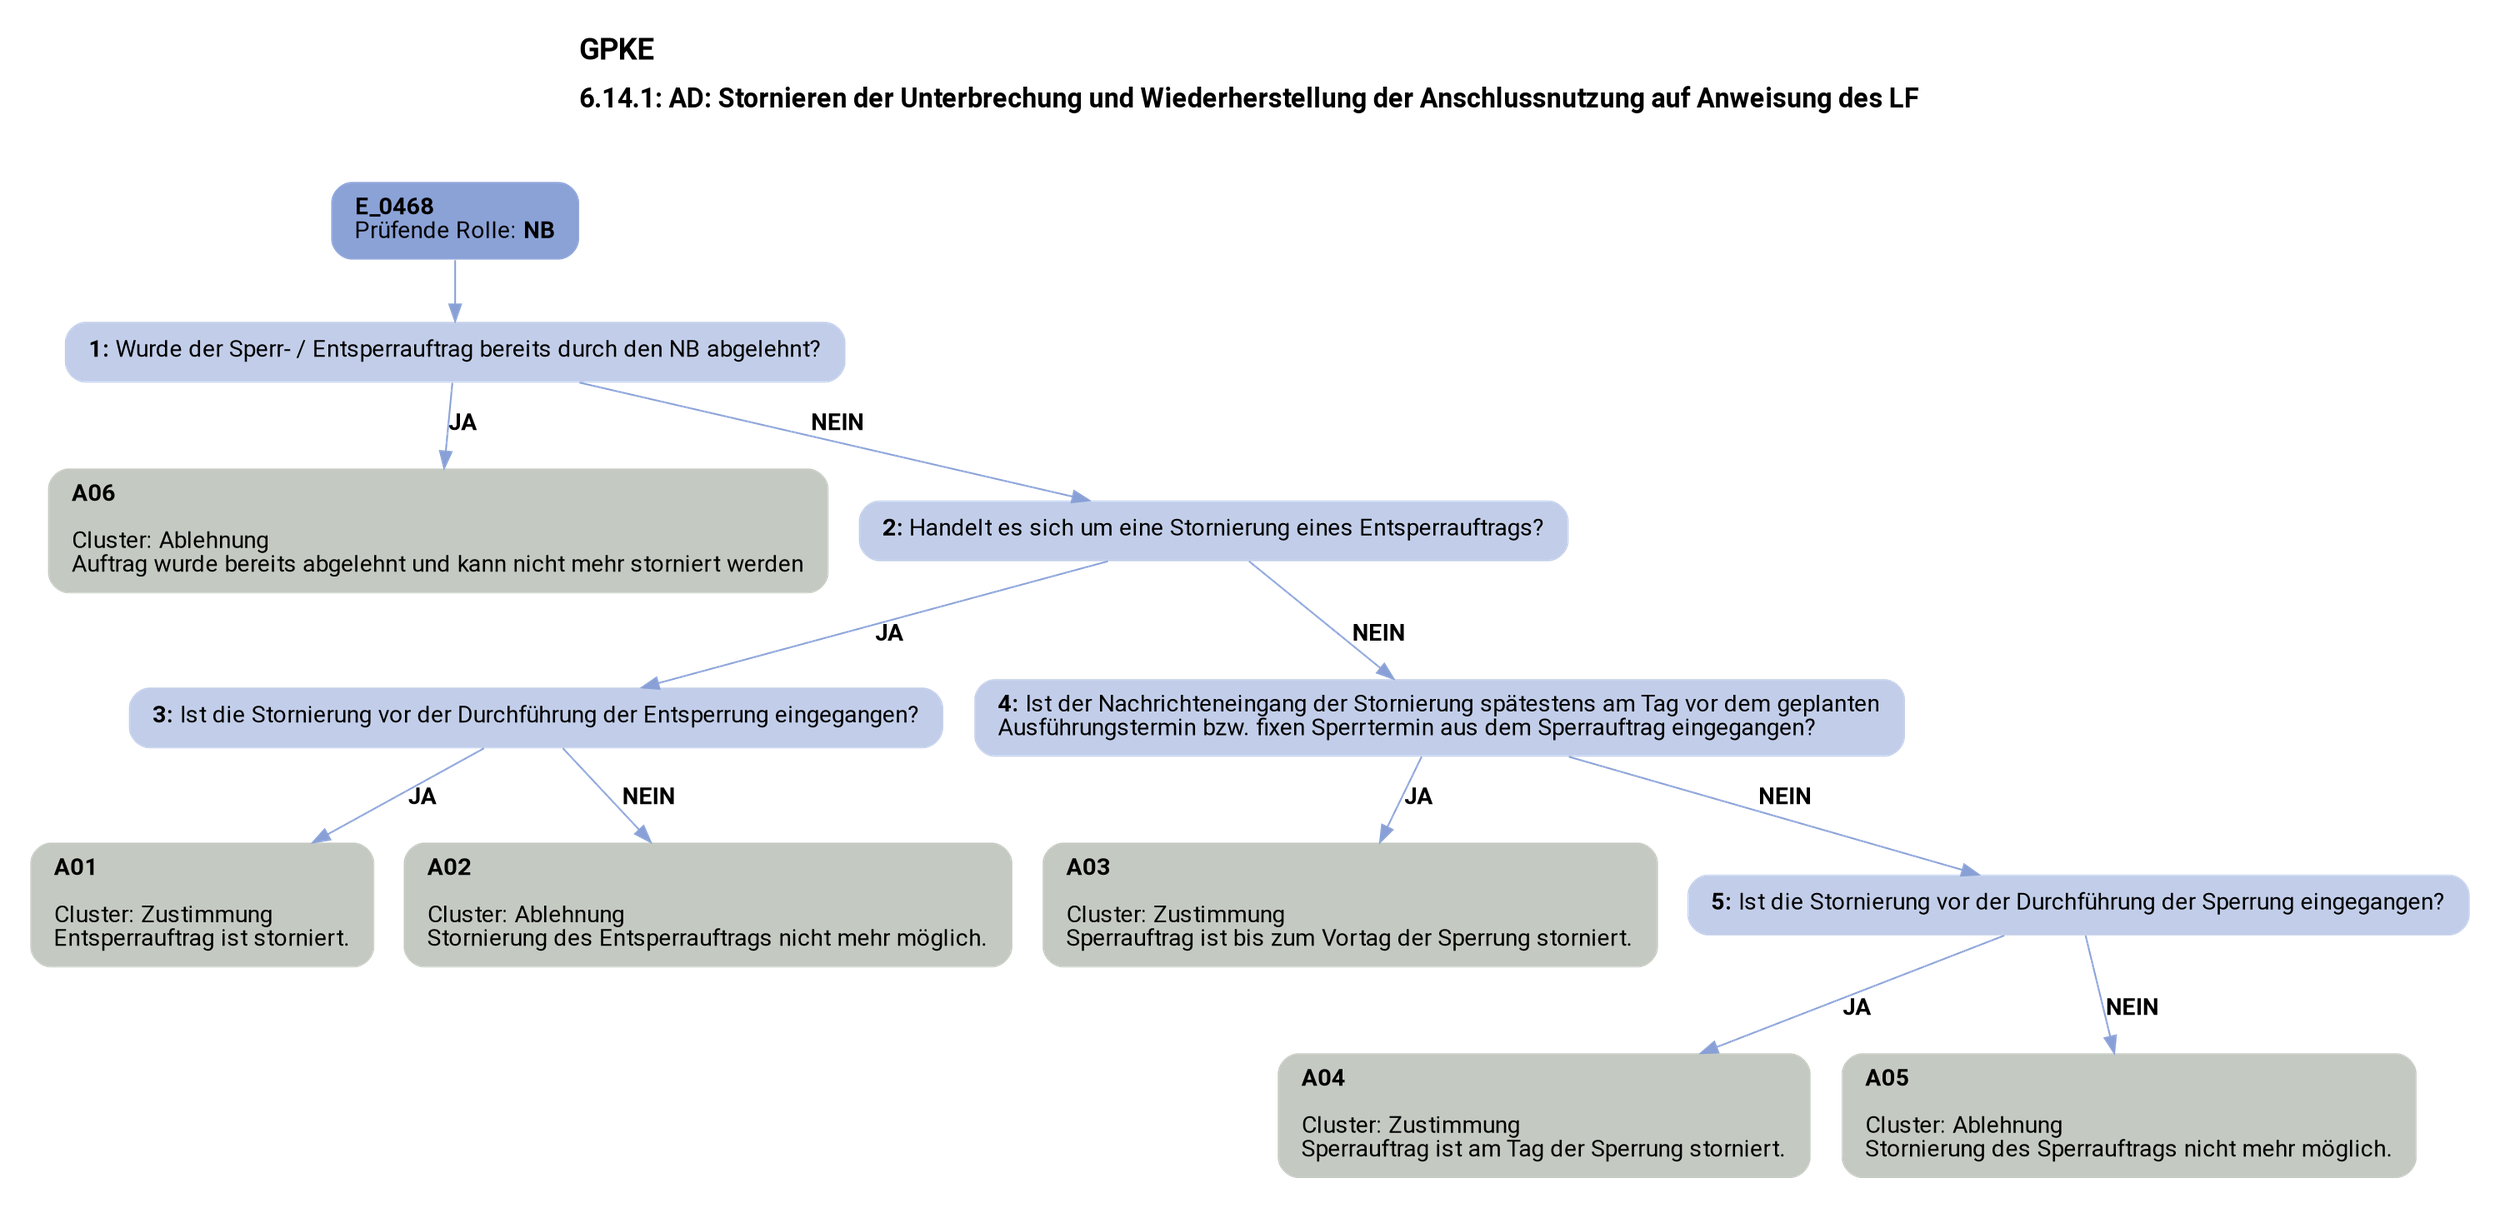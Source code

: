 digraph D {
    labelloc="t";
    label=<<B><FONT POINT-SIZE="18">GPKE</FONT></B><BR align="left"/><BR/><B><FONT POINT-SIZE="16">6.14.1: AD: Stornieren der Unterbrechung und Wiederherstellung der Anschlussnutzung auf Anweisung des LF</FONT></B><BR align="left"/><BR/><BR/><BR/>>;
    ratio="compress";
    concentrate=true;
    pack=true;
    rankdir=TB;
    packmode="array";
    size="20,20";
    fontsize=12;
    pad=0.25;
    "Start" [margin="0.2,0.12", shape=box, style="filled,rounded", penwidth=0.0, fillcolor="#8ba2d7", label=<<B>E_0468</B><BR align="left"/><FONT>Prüfende Rolle: <B>NB</B></FONT><BR align="center"/>>, fontname="Roboto, sans-serif"];
    "1" [margin="0.2,0.12", shape=box, style="filled,rounded", penwidth=0.0, fillcolor="#c2cee9", label=<<B>1: </B>Wurde der Sperr- / Entsperrauftrag bereits durch den NB abgelehnt?<BR align="left"/>>, fontname="Roboto, sans-serif"];
    "A06" [margin="0.2,0.12", shape=box, style="filled,rounded", penwidth=0.0, fillcolor="#c4cac1", label=<<B>A06</B><BR align="left"/><BR align="left"/><FONT>Cluster: Ablehnung<BR align="left"/>Auftrag wurde bereits abgelehnt und kann nicht mehr storniert werden<BR align="left"/></FONT>>, fontname="Roboto, sans-serif"];
    "2" [margin="0.2,0.12", shape=box, style="filled,rounded", penwidth=0.0, fillcolor="#c2cee9", label=<<B>2: </B>Handelt es sich um eine Stornierung eines Entsperrauftrags?<BR align="left"/>>, fontname="Roboto, sans-serif"];
    "3" [margin="0.2,0.12", shape=box, style="filled,rounded", penwidth=0.0, fillcolor="#c2cee9", label=<<B>3: </B>Ist die Stornierung vor der Durchführung der Entsperrung eingegangen?<BR align="left"/>>, fontname="Roboto, sans-serif"];
    "A01" [margin="0.2,0.12", shape=box, style="filled,rounded", penwidth=0.0, fillcolor="#c4cac1", label=<<B>A01</B><BR align="left"/><BR align="left"/><FONT>Cluster: Zustimmung<BR align="left"/>Entsperrauftrag ist storniert.<BR align="left"/></FONT>>, fontname="Roboto, sans-serif"];
    "A02" [margin="0.2,0.12", shape=box, style="filled,rounded", penwidth=0.0, fillcolor="#c4cac1", label=<<B>A02</B><BR align="left"/><BR align="left"/><FONT>Cluster: Ablehnung<BR align="left"/>Stornierung des Entsperrauftrags nicht mehr möglich.<BR align="left"/></FONT>>, fontname="Roboto, sans-serif"];
    "4" [margin="0.2,0.12", shape=box, style="filled,rounded", penwidth=0.0, fillcolor="#c2cee9", label=<<B>4: </B>Ist der Nachrichteneingang der Stornierung spätestens am Tag vor dem geplanten<BR align="left"/>Ausführungstermin bzw. fixen Sperrtermin aus dem Sperrauftrag eingegangen?<BR align="left"/>>, fontname="Roboto, sans-serif"];
    "A03" [margin="0.2,0.12", shape=box, style="filled,rounded", penwidth=0.0, fillcolor="#c4cac1", label=<<B>A03</B><BR align="left"/><BR align="left"/><FONT>Cluster: Zustimmung<BR align="left"/>Sperrauftrag ist bis zum Vortag der Sperrung storniert.<BR align="left"/></FONT>>, fontname="Roboto, sans-serif"];
    "5" [margin="0.2,0.12", shape=box, style="filled,rounded", penwidth=0.0, fillcolor="#c2cee9", label=<<B>5: </B>Ist die Stornierung vor der Durchführung der Sperrung eingegangen?<BR align="left"/>>, fontname="Roboto, sans-serif"];
    "A04" [margin="0.2,0.12", shape=box, style="filled,rounded", penwidth=0.0, fillcolor="#c4cac1", label=<<B>A04</B><BR align="left"/><BR align="left"/><FONT>Cluster: Zustimmung<BR align="left"/>Sperrauftrag ist am Tag der Sperrung storniert.<BR align="left"/></FONT>>, fontname="Roboto, sans-serif"];
    "A05" [margin="0.2,0.12", shape=box, style="filled,rounded", penwidth=0.0, fillcolor="#c4cac1", label=<<B>A05</B><BR align="left"/><BR align="left"/><FONT>Cluster: Ablehnung<BR align="left"/>Stornierung des Sperrauftrags nicht mehr möglich.<BR align="left"/></FONT>>, fontname="Roboto, sans-serif"];

    "Start" -> "1" [color="#88a0d6"];
    "1" -> "A06" [label=<<B>JA</B>>, color="#88a0d6", fontname="Roboto, sans-serif"];
    "1" -> "2" [label=<<B>NEIN</B>>, color="#88a0d6", fontname="Roboto, sans-serif"];
    "2" -> "3" [label=<<B>JA</B>>, color="#88a0d6", fontname="Roboto, sans-serif"];
    "2" -> "4" [label=<<B>NEIN</B>>, color="#88a0d6", fontname="Roboto, sans-serif"];
    "3" -> "A01" [label=<<B>JA</B>>, color="#88a0d6", fontname="Roboto, sans-serif"];
    "3" -> "A02" [label=<<B>NEIN</B>>, color="#88a0d6", fontname="Roboto, sans-serif"];
    "4" -> "A03" [label=<<B>JA</B>>, color="#88a0d6", fontname="Roboto, sans-serif"];
    "4" -> "5" [label=<<B>NEIN</B>>, color="#88a0d6", fontname="Roboto, sans-serif"];
    "5" -> "A04" [label=<<B>JA</B>>, color="#88a0d6", fontname="Roboto, sans-serif"];
    "5" -> "A05" [label=<<B>NEIN</B>>, color="#88a0d6", fontname="Roboto, sans-serif"];

    bgcolor="transparent";
fontname="Roboto, sans-serif";
}